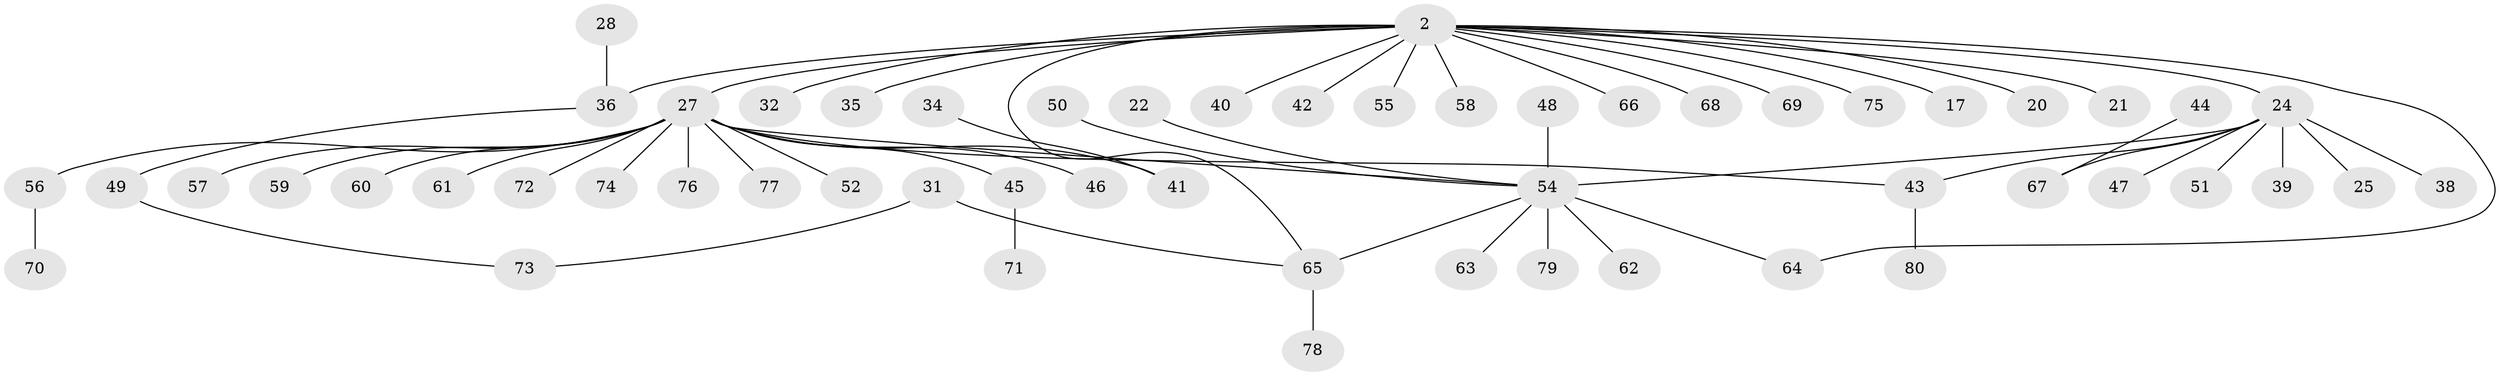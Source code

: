 // original degree distribution, {3: 0.075, 23: 0.0125, 4: 0.05, 8: 0.0125, 5: 0.0125, 10: 0.0125, 2: 0.25, 16: 0.0125, 1: 0.55, 6: 0.0125}
// Generated by graph-tools (version 1.1) at 2025/50/03/04/25 21:50:45]
// undirected, 56 vertices, 60 edges
graph export_dot {
graph [start="1"]
  node [color=gray90,style=filled];
  2;
  17;
  20;
  21 [super="+9"];
  22;
  24 [super="+5+1"];
  25;
  27 [super="+14+8"];
  28;
  31;
  32;
  34;
  35;
  36 [super="+3"];
  38;
  39;
  40 [super="+11"];
  41 [super="+18"];
  42 [super="+13"];
  43 [super="+16+23+30"];
  44;
  45 [super="+19"];
  46;
  47;
  48;
  49;
  50;
  51;
  52;
  54 [super="+15+33"];
  55;
  56;
  57;
  58;
  59;
  60;
  61;
  62;
  63 [super="+10"];
  64;
  65 [super="+6+29+53"];
  66;
  67 [super="+37"];
  68;
  69;
  70;
  71;
  72;
  73;
  74;
  75;
  76;
  77;
  78;
  79;
  80;
  2 -- 17;
  2 -- 20;
  2 -- 24 [weight=2];
  2 -- 27 [weight=3];
  2 -- 32;
  2 -- 35;
  2 -- 36 [weight=2];
  2 -- 55;
  2 -- 58;
  2 -- 64;
  2 -- 66;
  2 -- 68;
  2 -- 69;
  2 -- 75;
  2 -- 65;
  2 -- 21;
  2 -- 40;
  2 -- 42;
  22 -- 54;
  24 -- 38;
  24 -- 39;
  24 -- 47;
  24 -- 25;
  24 -- 51;
  24 -- 67;
  24 -- 54 [weight=4];
  24 -- 43;
  27 -- 72;
  27 -- 74;
  27 -- 76;
  27 -- 77;
  27 -- 52;
  27 -- 56;
  27 -- 57;
  27 -- 60;
  27 -- 61;
  27 -- 59;
  27 -- 46;
  27 -- 41;
  27 -- 54;
  27 -- 43;
  27 -- 45;
  28 -- 36;
  31 -- 73;
  31 -- 65;
  34 -- 41;
  36 -- 49;
  43 -- 80;
  44 -- 67;
  45 -- 71;
  48 -- 54;
  49 -- 73;
  50 -- 54;
  54 -- 79;
  54 -- 64;
  54 -- 62;
  54 -- 63;
  54 -- 65 [weight=2];
  56 -- 70;
  65 -- 78;
}
